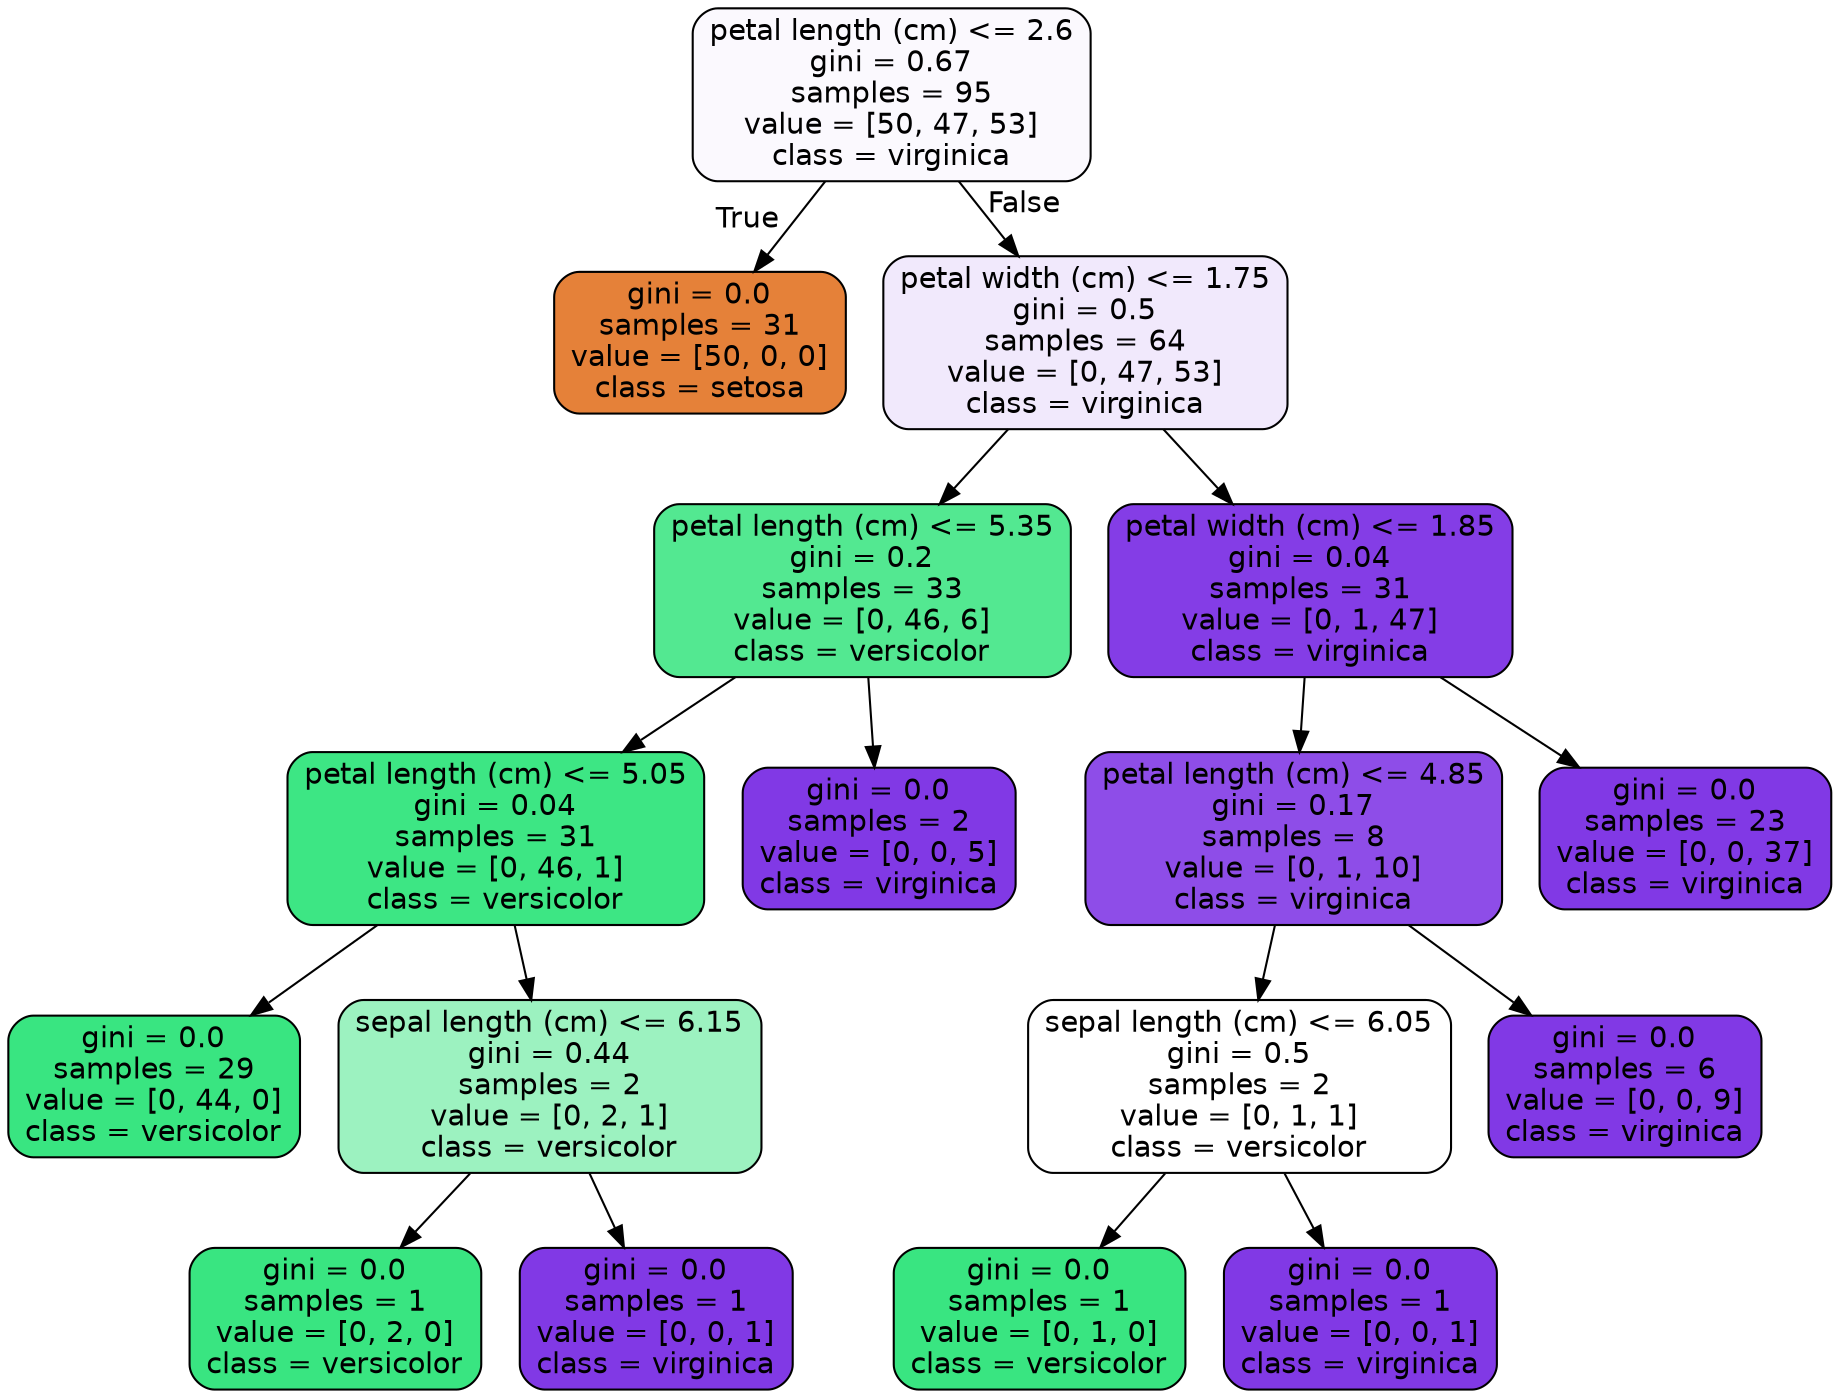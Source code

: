 digraph Tree {
node [shape=box, style="filled, rounded", color="black", fontname=helvetica] ;
edge [fontname=helvetica] ;
0 [label="petal length (cm) <= 2.6\ngini = 0.67\nsamples = 95\nvalue = [50, 47, 53]\nclass = virginica", fillcolor="#fbf9fe"] ;
1 [label="gini = 0.0\nsamples = 31\nvalue = [50, 0, 0]\nclass = setosa", fillcolor="#e58139"] ;
0 -> 1 [labeldistance=2.5, labelangle=45, headlabel="True"] ;
2 [label="petal width (cm) <= 1.75\ngini = 0.5\nsamples = 64\nvalue = [0, 47, 53]\nclass = virginica", fillcolor="#f1e9fc"] ;
0 -> 2 [labeldistance=2.5, labelangle=-45, headlabel="False"] ;
3 [label="petal length (cm) <= 5.35\ngini = 0.2\nsamples = 33\nvalue = [0, 46, 6]\nclass = versicolor", fillcolor="#53e891"] ;
2 -> 3 ;
4 [label="petal length (cm) <= 5.05\ngini = 0.04\nsamples = 31\nvalue = [0, 46, 1]\nclass = versicolor", fillcolor="#3de684"] ;
3 -> 4 ;
5 [label="gini = 0.0\nsamples = 29\nvalue = [0, 44, 0]\nclass = versicolor", fillcolor="#39e581"] ;
4 -> 5 ;
6 [label="sepal length (cm) <= 6.15\ngini = 0.44\nsamples = 2\nvalue = [0, 2, 1]\nclass = versicolor", fillcolor="#9cf2c0"] ;
4 -> 6 ;
7 [label="gini = 0.0\nsamples = 1\nvalue = [0, 2, 0]\nclass = versicolor", fillcolor="#39e581"] ;
6 -> 7 ;
8 [label="gini = 0.0\nsamples = 1\nvalue = [0, 0, 1]\nclass = virginica", fillcolor="#8139e5"] ;
6 -> 8 ;
9 [label="gini = 0.0\nsamples = 2\nvalue = [0, 0, 5]\nclass = virginica", fillcolor="#8139e5"] ;
3 -> 9 ;
10 [label="petal width (cm) <= 1.85\ngini = 0.04\nsamples = 31\nvalue = [0, 1, 47]\nclass = virginica", fillcolor="#843de6"] ;
2 -> 10 ;
11 [label="petal length (cm) <= 4.85\ngini = 0.17\nsamples = 8\nvalue = [0, 1, 10]\nclass = virginica", fillcolor="#8e4de8"] ;
10 -> 11 ;
12 [label="sepal length (cm) <= 6.05\ngini = 0.5\nsamples = 2\nvalue = [0, 1, 1]\nclass = versicolor", fillcolor="#ffffff"] ;
11 -> 12 ;
13 [label="gini = 0.0\nsamples = 1\nvalue = [0, 1, 0]\nclass = versicolor", fillcolor="#39e581"] ;
12 -> 13 ;
14 [label="gini = 0.0\nsamples = 1\nvalue = [0, 0, 1]\nclass = virginica", fillcolor="#8139e5"] ;
12 -> 14 ;
15 [label="gini = 0.0\nsamples = 6\nvalue = [0, 0, 9]\nclass = virginica", fillcolor="#8139e5"] ;
11 -> 15 ;
16 [label="gini = 0.0\nsamples = 23\nvalue = [0, 0, 37]\nclass = virginica", fillcolor="#8139e5"] ;
10 -> 16 ;
}
